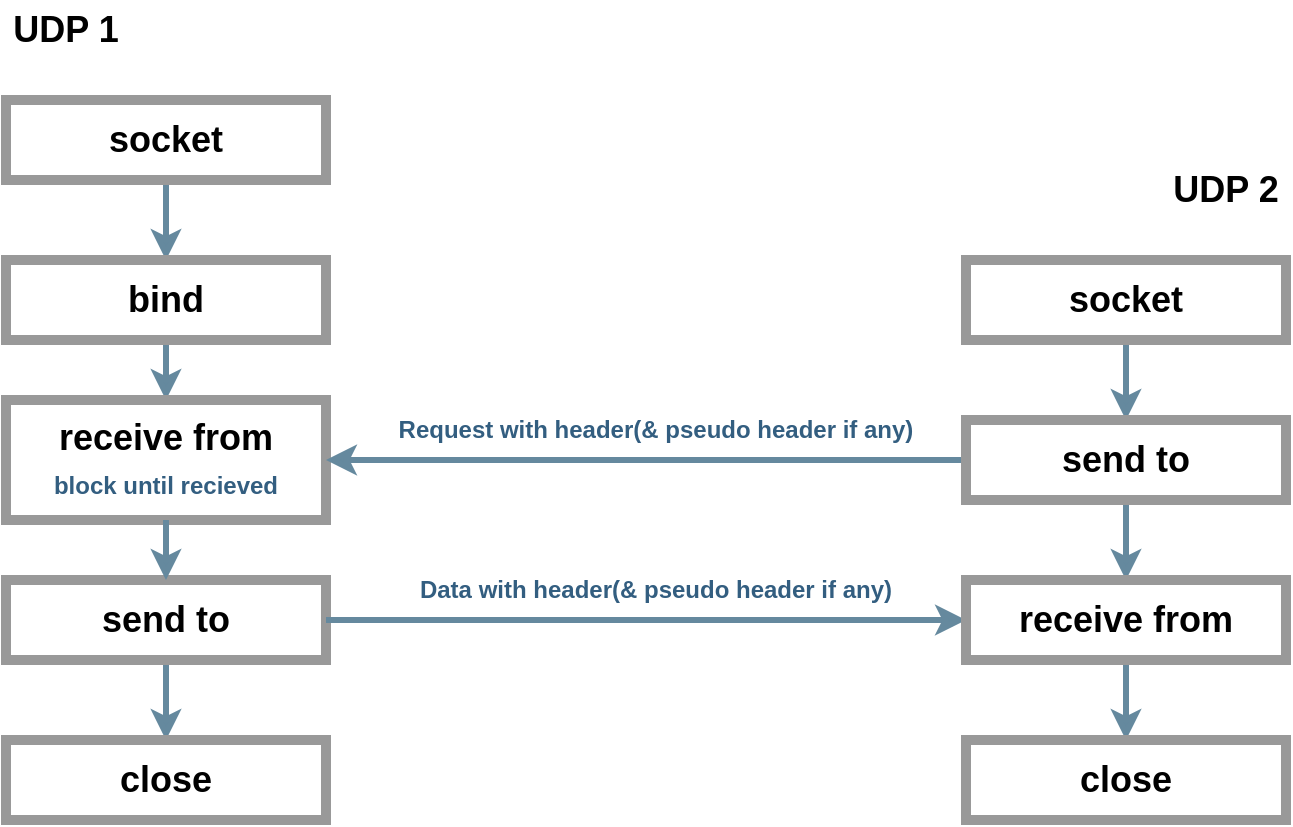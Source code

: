 <mxfile>
    <diagram id="fJhoMcAMaVx4qH2q5B8b" name="Page-1">
        <mxGraphModel dx="685" dy="1144" grid="0" gridSize="10" guides="1" tooltips="1" connect="1" arrows="1" fold="1" page="1" pageScale="1" pageWidth="850" pageHeight="1100" background="#FFFFFF" math="0" shadow="0">
            <root>
                <mxCell id="0"/>
                <mxCell id="1" parent="0"/>
                <mxCell id="23" style="edgeStyle=none;html=1;exitX=0.5;exitY=1;exitDx=0;exitDy=0;entryX=0.5;entryY=0;entryDx=0;entryDy=0;fontSize=12;fontColor=#335E80;strokeColor=#65899E;strokeWidth=3;" edge="1" parent="1" source="2" target="4">
                    <mxGeometry relative="1" as="geometry"/>
                </mxCell>
                <mxCell id="2" value="" style="rounded=0;whiteSpace=wrap;html=1;fillColor=none;strokeColor=#999999;strokeWidth=5;" vertex="1" parent="1">
                    <mxGeometry x="40" y="120" width="160" height="40" as="geometry"/>
                </mxCell>
                <mxCell id="28" value="" style="edgeStyle=none;html=1;fontSize=12;fontColor=#335E80;strokeColor=#65899E;strokeWidth=3;" edge="1" parent="1" source="4" target="10">
                    <mxGeometry relative="1" as="geometry"/>
                </mxCell>
                <mxCell id="4" value="" style="rounded=0;whiteSpace=wrap;html=1;fillColor=none;strokeColor=#999999;strokeWidth=5;" vertex="1" parent="1">
                    <mxGeometry x="40" y="200" width="160" height="40" as="geometry"/>
                </mxCell>
                <mxCell id="6" value="socket" style="text;html=1;strokeColor=none;fillColor=none;align=center;verticalAlign=middle;whiteSpace=wrap;rounded=0;fontColor=#000000;fontSize=18;fontStyle=1" vertex="1" parent="1">
                    <mxGeometry x="40" y="125" width="160" height="30" as="geometry"/>
                </mxCell>
                <mxCell id="7" value="bind" style="text;html=1;strokeColor=none;fillColor=none;align=center;verticalAlign=middle;whiteSpace=wrap;rounded=0;fontColor=#000000;fontSize=18;fontStyle=1" vertex="1" parent="1">
                    <mxGeometry x="40" y="205" width="160" height="30" as="geometry"/>
                </mxCell>
                <mxCell id="8" value="" style="rounded=0;whiteSpace=wrap;html=1;fillColor=none;strokeColor=#999999;strokeWidth=5;" vertex="1" parent="1">
                    <mxGeometry x="40" y="270" width="160" height="60" as="geometry"/>
                </mxCell>
                <mxCell id="32" style="edgeStyle=none;html=1;entryX=0.5;entryY=0;entryDx=0;entryDy=0;fontSize=12;fontColor=#335E80;strokeColor=#65899E;strokeWidth=3;" edge="1" parent="1" source="9" target="18">
                    <mxGeometry relative="1" as="geometry"/>
                </mxCell>
                <mxCell id="9" value="" style="rounded=0;whiteSpace=wrap;html=1;fillColor=none;strokeColor=#999999;strokeWidth=5;" vertex="1" parent="1">
                    <mxGeometry x="40" y="360" width="160" height="40" as="geometry"/>
                </mxCell>
                <mxCell id="30" style="edgeStyle=none;html=1;entryX=0.5;entryY=0;entryDx=0;entryDy=0;fontSize=12;fontColor=#335E80;strokeColor=#65899E;strokeWidth=3;" edge="1" parent="1" source="10" target="9">
                    <mxGeometry relative="1" as="geometry"/>
                </mxCell>
                <mxCell id="10" value="receive from&lt;br style=&quot;font-size: 17px&quot;&gt;&lt;font color=&quot;#335e80&quot; style=&quot;font-size: 12px&quot;&gt;block until recieved&lt;/font&gt;" style="text;html=1;strokeColor=none;fillColor=none;align=center;verticalAlign=middle;whiteSpace=wrap;rounded=0;fontColor=#000000;fontSize=18;fontStyle=1" vertex="1" parent="1">
                    <mxGeometry x="40" y="270" width="160" height="60" as="geometry"/>
                </mxCell>
                <mxCell id="37" style="edgeStyle=none;html=1;exitX=1;exitY=0.5;exitDx=0;exitDy=0;entryX=0;entryY=0.5;entryDx=0;entryDy=0;fontSize=12;fontColor=#335E80;strokeColor=#65899E;strokeWidth=3;" edge="1" parent="1" source="11" target="16">
                    <mxGeometry relative="1" as="geometry"/>
                </mxCell>
                <mxCell id="11" value="send to" style="text;html=1;strokeColor=none;fillColor=none;align=center;verticalAlign=middle;whiteSpace=wrap;rounded=0;fontColor=#000000;fontSize=18;fontStyle=1" vertex="1" parent="1">
                    <mxGeometry x="40" y="365" width="160" height="30" as="geometry"/>
                </mxCell>
                <mxCell id="33" style="edgeStyle=none;html=1;entryX=0.5;entryY=0;entryDx=0;entryDy=0;fontSize=12;fontColor=#335E80;strokeColor=#65899E;strokeWidth=3;" edge="1" parent="1" source="12" target="14">
                    <mxGeometry relative="1" as="geometry"/>
                </mxCell>
                <mxCell id="12" value="" style="rounded=0;whiteSpace=wrap;html=1;fillColor=none;strokeColor=#999999;strokeWidth=5;" vertex="1" parent="1">
                    <mxGeometry x="520" y="200" width="160" height="40" as="geometry"/>
                </mxCell>
                <mxCell id="13" value="socket" style="text;html=1;strokeColor=none;fillColor=none;align=center;verticalAlign=middle;whiteSpace=wrap;rounded=0;fontColor=#000000;fontSize=18;fontStyle=1" vertex="1" parent="1">
                    <mxGeometry x="520" y="205" width="160" height="30" as="geometry"/>
                </mxCell>
                <mxCell id="34" style="edgeStyle=none;html=1;entryX=0.5;entryY=0;entryDx=0;entryDy=0;fontSize=12;fontColor=#335E80;strokeColor=#65899E;strokeWidth=3;" edge="1" parent="1" source="14" target="16">
                    <mxGeometry relative="1" as="geometry"/>
                </mxCell>
                <mxCell id="36" style="edgeStyle=none;html=1;fontSize=12;fontColor=#335E80;strokeColor=#65899E;strokeWidth=3;" edge="1" parent="1" source="14" target="10">
                    <mxGeometry relative="1" as="geometry"/>
                </mxCell>
                <mxCell id="14" value="" style="rounded=0;whiteSpace=wrap;html=1;fillColor=none;strokeColor=#999999;strokeWidth=5;" vertex="1" parent="1">
                    <mxGeometry x="520" y="280" width="160" height="40" as="geometry"/>
                </mxCell>
                <mxCell id="15" value="send to" style="text;html=1;strokeColor=none;fillColor=none;align=center;verticalAlign=middle;whiteSpace=wrap;rounded=0;fontColor=#000000;fontSize=18;fontStyle=1" vertex="1" parent="1">
                    <mxGeometry x="520" y="285" width="160" height="30" as="geometry"/>
                </mxCell>
                <mxCell id="35" style="edgeStyle=none;html=1;entryX=0.5;entryY=0;entryDx=0;entryDy=0;fontSize=12;fontColor=#335E80;strokeColor=#65899E;strokeWidth=3;" edge="1" parent="1" source="16" target="20">
                    <mxGeometry relative="1" as="geometry"/>
                </mxCell>
                <mxCell id="16" value="" style="rounded=0;whiteSpace=wrap;html=1;fillColor=none;strokeColor=#999999;strokeWidth=5;" vertex="1" parent="1">
                    <mxGeometry x="520" y="360" width="160" height="40" as="geometry"/>
                </mxCell>
                <mxCell id="17" value="receive from" style="text;html=1;strokeColor=none;fillColor=none;align=center;verticalAlign=middle;whiteSpace=wrap;rounded=0;fontColor=#000000;fontSize=18;fontStyle=1" vertex="1" parent="1">
                    <mxGeometry x="520" y="365" width="160" height="30" as="geometry"/>
                </mxCell>
                <mxCell id="18" value="" style="rounded=0;whiteSpace=wrap;html=1;fillColor=none;strokeColor=#999999;strokeWidth=5;" vertex="1" parent="1">
                    <mxGeometry x="40" y="440" width="160" height="40" as="geometry"/>
                </mxCell>
                <mxCell id="19" value="close" style="text;html=1;strokeColor=none;fillColor=none;align=center;verticalAlign=middle;whiteSpace=wrap;rounded=0;fontColor=#000000;fontSize=18;fontStyle=1" vertex="1" parent="1">
                    <mxGeometry x="40" y="445" width="160" height="30" as="geometry"/>
                </mxCell>
                <mxCell id="20" value="" style="rounded=0;whiteSpace=wrap;html=1;fillColor=none;strokeColor=#999999;strokeWidth=5;" vertex="1" parent="1">
                    <mxGeometry x="520" y="440" width="160" height="40" as="geometry"/>
                </mxCell>
                <mxCell id="21" value="close" style="text;html=1;strokeColor=none;fillColor=none;align=center;verticalAlign=middle;whiteSpace=wrap;rounded=0;fontColor=#000000;fontSize=18;fontStyle=1" vertex="1" parent="1">
                    <mxGeometry x="520" y="445" width="160" height="30" as="geometry"/>
                </mxCell>
                <mxCell id="38" value="&lt;b&gt;Request with header(&amp;amp; pseudo header if any)&lt;/b&gt;" style="text;html=1;strokeColor=none;fillColor=none;align=center;verticalAlign=middle;whiteSpace=wrap;rounded=0;fontSize=12;fontColor=#335E80;" vertex="1" parent="1">
                    <mxGeometry x="220" y="270" width="290" height="30" as="geometry"/>
                </mxCell>
                <mxCell id="40" value="&lt;b&gt;Data with header(&amp;amp; pseudo header if any)&lt;/b&gt;" style="text;html=1;strokeColor=none;fillColor=none;align=center;verticalAlign=middle;whiteSpace=wrap;rounded=0;fontSize=12;fontColor=#335E80;" vertex="1" parent="1">
                    <mxGeometry x="220" y="350" width="290" height="30" as="geometry"/>
                </mxCell>
                <mxCell id="41" value="&lt;font style=&quot;font-size: 18px&quot;&gt;&lt;b&gt;UDP 1&lt;/b&gt;&lt;/font&gt;" style="text;html=1;strokeColor=none;fillColor=none;align=center;verticalAlign=middle;whiteSpace=wrap;rounded=0;fontSize=12;fontColor=#000000;" vertex="1" parent="1">
                    <mxGeometry x="40" y="70" width="60" height="30" as="geometry"/>
                </mxCell>
                <mxCell id="42" value="&lt;font style=&quot;font-size: 18px&quot;&gt;&lt;b&gt;UDP 2&lt;/b&gt;&lt;/font&gt;" style="text;html=1;strokeColor=none;fillColor=none;align=center;verticalAlign=middle;whiteSpace=wrap;rounded=0;fontSize=12;fontColor=#000000;" vertex="1" parent="1">
                    <mxGeometry x="620" y="150" width="60" height="30" as="geometry"/>
                </mxCell>
            </root>
        </mxGraphModel>
    </diagram>
</mxfile>